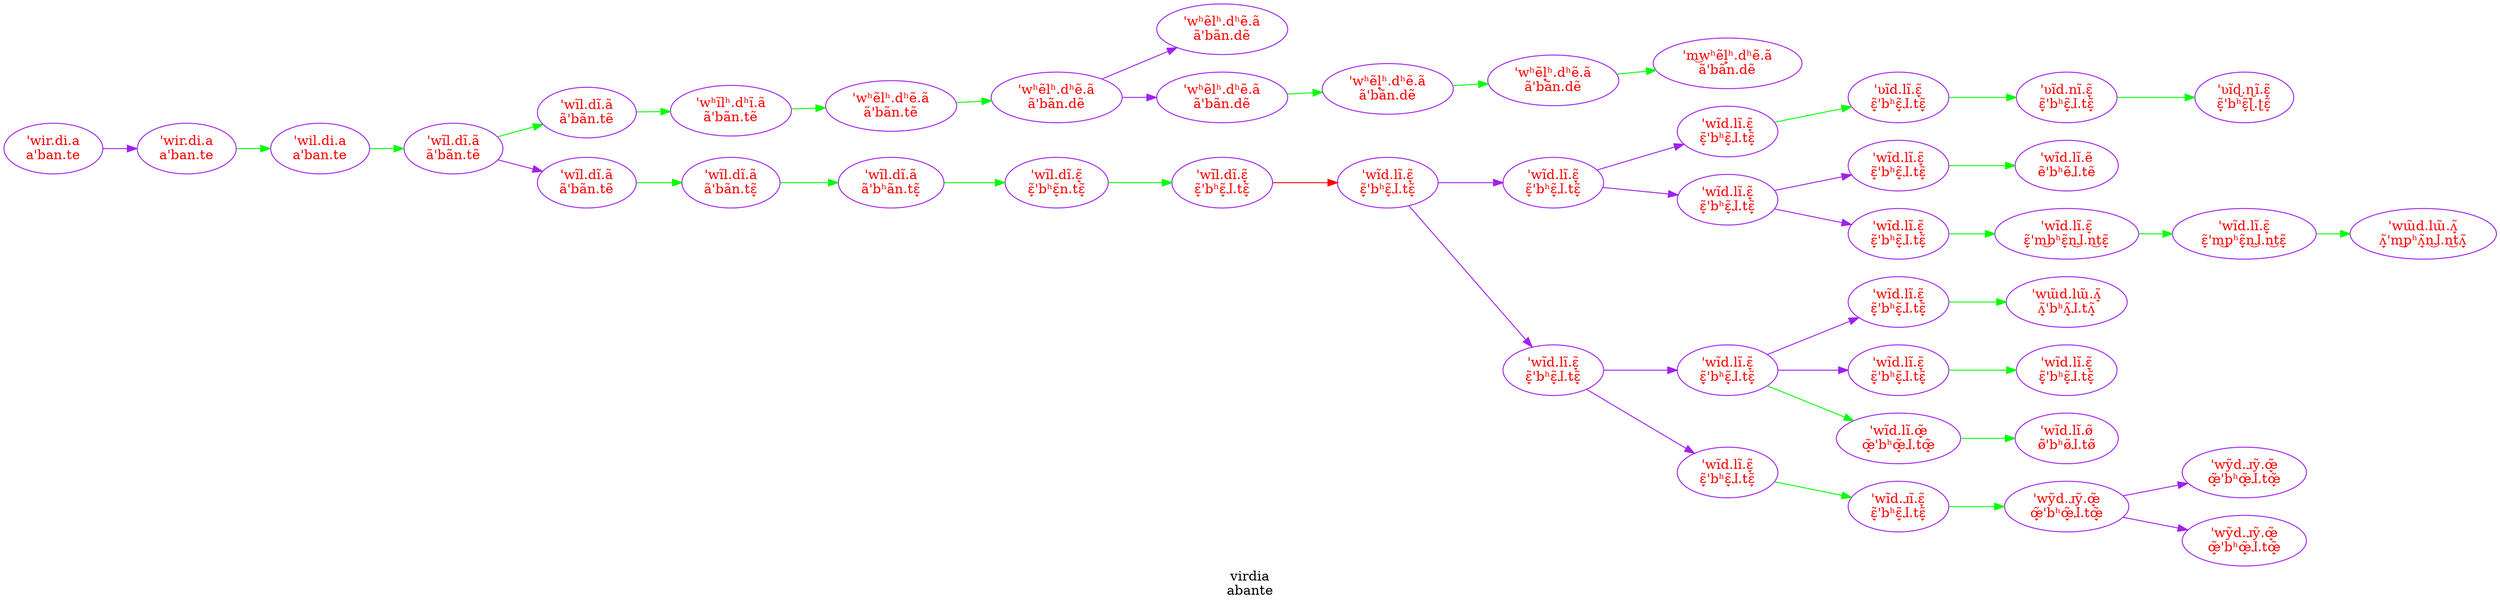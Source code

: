 digraph " We display the history of a word" {
label = "virdia
abante" 
graph[rankdir="LR"];
node [style="filled", fillcolor = "white"];
edge [style="solid", color="purple"];
0 [label="'wĩl.dĩ.ã
ã'bʰãn.tɛ̞̃", fillcolor= white, color="purple",  fontcolor="red"];
1 [label="'wʰẽlʰ.dʰẽ.ã
ã'bãn.dẽ", fillcolor= white, color="purple",  fontcolor="red"];
2 [label="'wĩl.dĩ.ã
ã'bãn.tẽ", fillcolor= white, color="purple",  fontcolor="red"];
3 [label="'wĩd.ɹĩ.ɛ̞̃
ɛ̞̃'bʰɛ̞̃ɺ.tɛ̞̃", fillcolor= white, color="purple",  fontcolor="red"];
4 [label="'wɯ̃d.lɯ̃.ʌ̞̃
ʌ̞̃'m͜pʰʌ̞̃n͜ɺ.n͜tʌ̞̃", fillcolor= white, color="purple",  fontcolor="red"];
5 [label="'wỹd.ɹỹ.œ̞̃
œ̞̃'bʰœ̞̃ɺ.tœ̞̃", fillcolor= white, color="purple",  fontcolor="red"];
6 [label="'ʋĩɖ.ɳĩ.ɛ̞̃
ɛ̞̃'bʰɛ̞̃ɭ̆.ʈɛ̞̃", fillcolor= white, color="purple",  fontcolor="red"];
7 [label="'wỹd.ɹỹ.œ̞̃
œ̞̃'bʰœ̞̃ɺ.tœ̞̃", fillcolor= white, color="purple",  fontcolor="red"];
8 [label="'wĩd.lĩ.ɛ̞̃
ɛ̞̃'bʰɛ̞̃ɺ.tɛ̞̃", fillcolor= white, color="purple",  fontcolor="red"];
9 [label="'ʋĩd.lĩ.ɛ̞̃
ɛ̞̃'bʰɛ̞̃ɺ.tɛ̞̃", fillcolor= white, color="purple",  fontcolor="red"];
10 [label="'wĩd.lĩ.ɛ̞̃
ɛ̞̃'bʰɛ̞̃ɺ.tɛ̞̃", fillcolor= white, color="purple",  fontcolor="red"];
11 [label="'wɯ̃d.lɯ̃.ʌ̞̃
ʌ̞̃'bʰʌ̞̃ɺ.tʌ̞̃", fillcolor= white, color="purple",  fontcolor="red"];
12 [label="'wĩd.lĩ.ɛ̞̃
ɛ̞̃'m͜pʰɛ̞̃n͜ɺ.n͜tɛ̞̃", fillcolor= white, color="purple",  fontcolor="red"];
13 [label="'wĩl.dĩ.ã
ã'bãn.tẽ", fillcolor= white, color="purple",  fontcolor="red"];
14 [label="'wʰẽlʰ.dʰẽ.ã
ã'bãn.tẽ", fillcolor= white, color="purple",  fontcolor="red"];
15 [label="'wil.di.a
a'ban.te", fillcolor= white, color="purple",  fontcolor="red"];
16 [label="'wir.di.a
a'ban.te", fillcolor= white, color="purple",  fontcolor="red"];
17 [label="'wĩd.lĩ.ɛ̞̃
ɛ̞̃'bʰɛ̞̃ɺ.tɛ̞̃", fillcolor= white, color="purple",  fontcolor="red"];
18 [label="'wĩd.lĩ.ɛ̞̃
ɛ̞̃'bʰɛ̞̃ɺ.tɛ̞̃", fillcolor= white, color="purple",  fontcolor="red"];
19 [label="'wʰĩlʰ.dʰĩ.ã
ã'bãn.tẽ", fillcolor= white, color="purple",  fontcolor="red"];
20 [label="'ʋĩd.nĩ.ɛ̞̃
ɛ̞̃'bʰɛ̞̃ɺ.tɛ̞̃", fillcolor= white, color="purple",  fontcolor="red"];
21 [label="'wĩd.lĩ.ɛ̞̃
ɛ̞̃'bʰɛ̞̃ɺ.tɛ̞̃", fillcolor= white, color="purple",  fontcolor="red"];
22 [label="'wĩl.dĩ.ɛ̞̃
ɛ̞̃'bʰɛ̞̃n.tɛ̞̃", fillcolor= white, color="purple",  fontcolor="red"];
23 [label="'wĩl.dĩ.ã
ã'bãn.tẽ", fillcolor= white, color="purple",  fontcolor="red"];
24 [label="'wĩd.lĩ.ɛ̞̃
ɛ̞̃'m͜bʰɛ̞̃n͜ɺ.n͜tɛ̞̃", fillcolor= white, color="purple",  fontcolor="red"];
25 [label="'m͜wʰẽl̟ʰ.dʰẽ.ã
ã'bãn.dẽ", fillcolor= white, color="purple",  fontcolor="red"];
26 [label="'wĩd.lĩ.ɛ̞̃
ɛ̞̃'bʰɛ̞̃ɺ.tɛ̞̃", fillcolor= white, color="purple",  fontcolor="red"];
27 [label="'wỹd.ɹỹ.œ̞̃
œ̞̃'bʰœ̞̃ɺ.tœ̞̃", fillcolor= white, color="purple",  fontcolor="red"];
28 [label="'wĩl.dĩ.ɛ̞̃
ɛ̞̃'bʰɛ̞̃ɺ.tɛ̞̃", fillcolor= white, color="purple",  fontcolor="red"];
29 [label="'wĩd.lĩ.ɛ̞̃
ɛ̞̃'bʰɛ̞̃ɺ.tɛ̞̃", fillcolor= white, color="purple",  fontcolor="red"];
30 [label="'wĩd.lĩ.ɛ̞̃
ɛ̞̃'bʰɛ̞̃ɺ.tɛ̞̃", fillcolor= white, color="purple",  fontcolor="red"];
31 [label="'wĩd.lĩ.ø̃
ø̃'bʰø̃ɺ.tø̃", fillcolor= white, color="purple",  fontcolor="red"];
32 [label="'wĩl.dĩ.ã
ã'bãn.tɛ̞̃", fillcolor= white, color="purple",  fontcolor="red"];
33 [label="'wĩd.lĩ.ɛ̞̃
ɛ̞̃'bʰɛ̞̃ɺ.tɛ̞̃", fillcolor= white, color="purple",  fontcolor="red"];
34 [label="'wʰẽlʰ.dʰẽ.ã
ã'bãn.dẽ", fillcolor= white, color="purple",  fontcolor="red"];
35 [label="'wĩd.lĩ.ɛ̞̃
ɛ̞̃'bʰɛ̞̃ɺ.tɛ̞̃", fillcolor= white, color="purple",  fontcolor="red"];
36 [label="'wĩd.lĩ.ẽ
ẽ'bʰẽɺ.tẽ", fillcolor= white, color="purple",  fontcolor="red"];
37 [label="'wʰẽl̟ʰ.dʰẽ.ã
ã'bãn.dẽ", fillcolor= white, color="purple",  fontcolor="red"];
38 [label="'wʰẽl̟ʰ.dʰẽ.ã
ã'bãn.dẽ", fillcolor= white, color="purple",  fontcolor="red"];
39 [label="'wĩd.lĩ.œ̞̃
œ̞̃'bʰœ̞̃ɺ.tœ̞̃", fillcolor= white, color="purple",  fontcolor="red"];
40 [label="'wʰẽlʰ.dʰẽ.ã
ã'bãn.dẽ", fillcolor= white, color="purple",  fontcolor="red"];
41 [label="'wĩd.lĩ.ɛ̞̃
ɛ̞̃'bʰɛ̞̃ɺ.tɛ̞̃", fillcolor= white, color="purple",  fontcolor="red"];
42 [label="'wir.di.a
a'ban.te", fillcolor= white, color="purple",  fontcolor="red"];
43 [label="'wĩd.lĩ.ɛ̞̃
ɛ̞̃'bʰɛ̞̃ɺ.tɛ̞̃", fillcolor= white, color="purple",  fontcolor="red"];
15 -> 13[style="solid", color="green"];
16 -> 15[style="solid", color="green"];
42 -> 16;
28 -> 26[style="solid", color="red"];
22 -> 28[style="solid", color="green"];
0 -> 22[style="solid", color="green"];
32 -> 0[style="solid", color="green"];
23 -> 32[style="solid", color="green"];
13 -> 23;
26 -> 33;
3 -> 5[style="solid", color="green"];
17 -> 3[style="solid", color="green"];
33 -> 17;
33 -> 10;
26 -> 18;
18 -> 30;
14 -> 34[style="solid", color="green"];
19 -> 14[style="solid", color="green"];
2 -> 19[style="solid", color="green"];
13 -> 2[style="solid", color="green"];
5 -> 7;
5 -> 27;
39 -> 31[style="solid", color="green"];
10 -> 39[style="solid", color="green"];
29 -> 11[style="solid", color="green"];
10 -> 29;
35 -> 8[style="solid", color="green"];
10 -> 35;
12 -> 4[style="solid", color="green"];
24 -> 12[style="solid", color="green"];
43 -> 24[style="solid", color="green"];
30 -> 43;
41 -> 36[style="solid", color="green"];
30 -> 41;
20 -> 6[style="solid", color="green"];
9 -> 20[style="solid", color="green"];
21 -> 9[style="solid", color="green"];
18 -> 21;
34 -> 1;
37 -> 25[style="solid", color="green"];
38 -> 37[style="solid", color="green"];
40 -> 38[style="solid", color="green"];
34 -> 40;
}